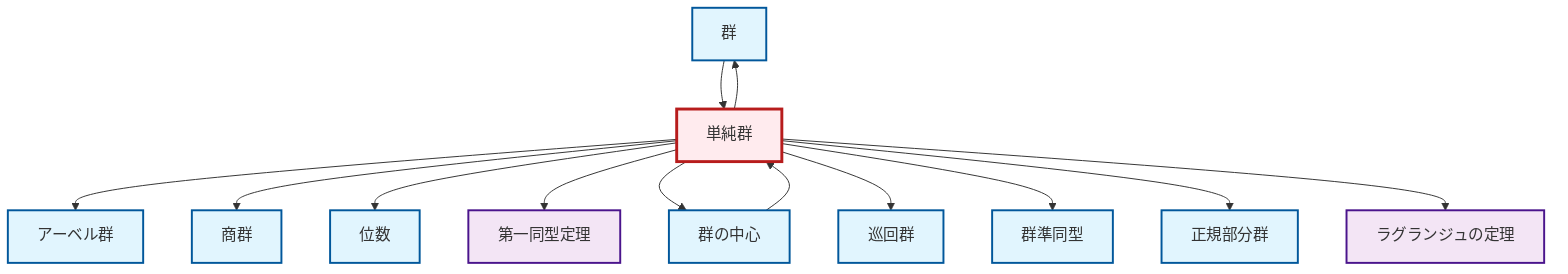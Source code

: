 graph TD
    classDef definition fill:#e1f5fe,stroke:#01579b,stroke-width:2px
    classDef theorem fill:#f3e5f5,stroke:#4a148c,stroke-width:2px
    classDef axiom fill:#fff3e0,stroke:#e65100,stroke-width:2px
    classDef example fill:#e8f5e9,stroke:#1b5e20,stroke-width:2px
    classDef current fill:#ffebee,stroke:#b71c1c,stroke-width:3px
    thm-lagrange["ラグランジュの定理"]:::theorem
    def-group["群"]:::definition
    def-homomorphism["群準同型"]:::definition
    def-quotient-group["商群"]:::definition
    def-cyclic-group["巡回群"]:::definition
    def-simple-group["単純群"]:::definition
    def-center-of-group["群の中心"]:::definition
    def-abelian-group["アーベル群"]:::definition
    def-normal-subgroup["正規部分群"]:::definition
    thm-first-isomorphism["第一同型定理"]:::theorem
    def-order["位数"]:::definition
    def-simple-group --> def-abelian-group
    def-simple-group --> def-quotient-group
    def-simple-group --> def-group
    def-simple-group --> def-order
    def-simple-group --> thm-first-isomorphism
    def-simple-group --> def-center-of-group
    def-simple-group --> def-cyclic-group
    def-simple-group --> def-homomorphism
    def-simple-group --> def-normal-subgroup
    def-center-of-group --> def-simple-group
    def-simple-group --> thm-lagrange
    def-group --> def-simple-group
    class def-simple-group current
